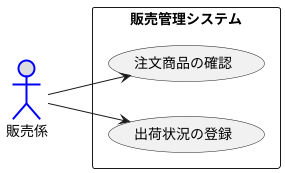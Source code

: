 @startuml ユースケース図
left to right direction

actor 販売係 #DDDDDD;line:Blue;line.bold;

rectangle 販売管理システム {
usecase 注文商品の確認
usecase 出荷状況の登録
}
販売係 --> 注文商品の確認 
販売係 --> 出荷状況の登録 

@enduml
